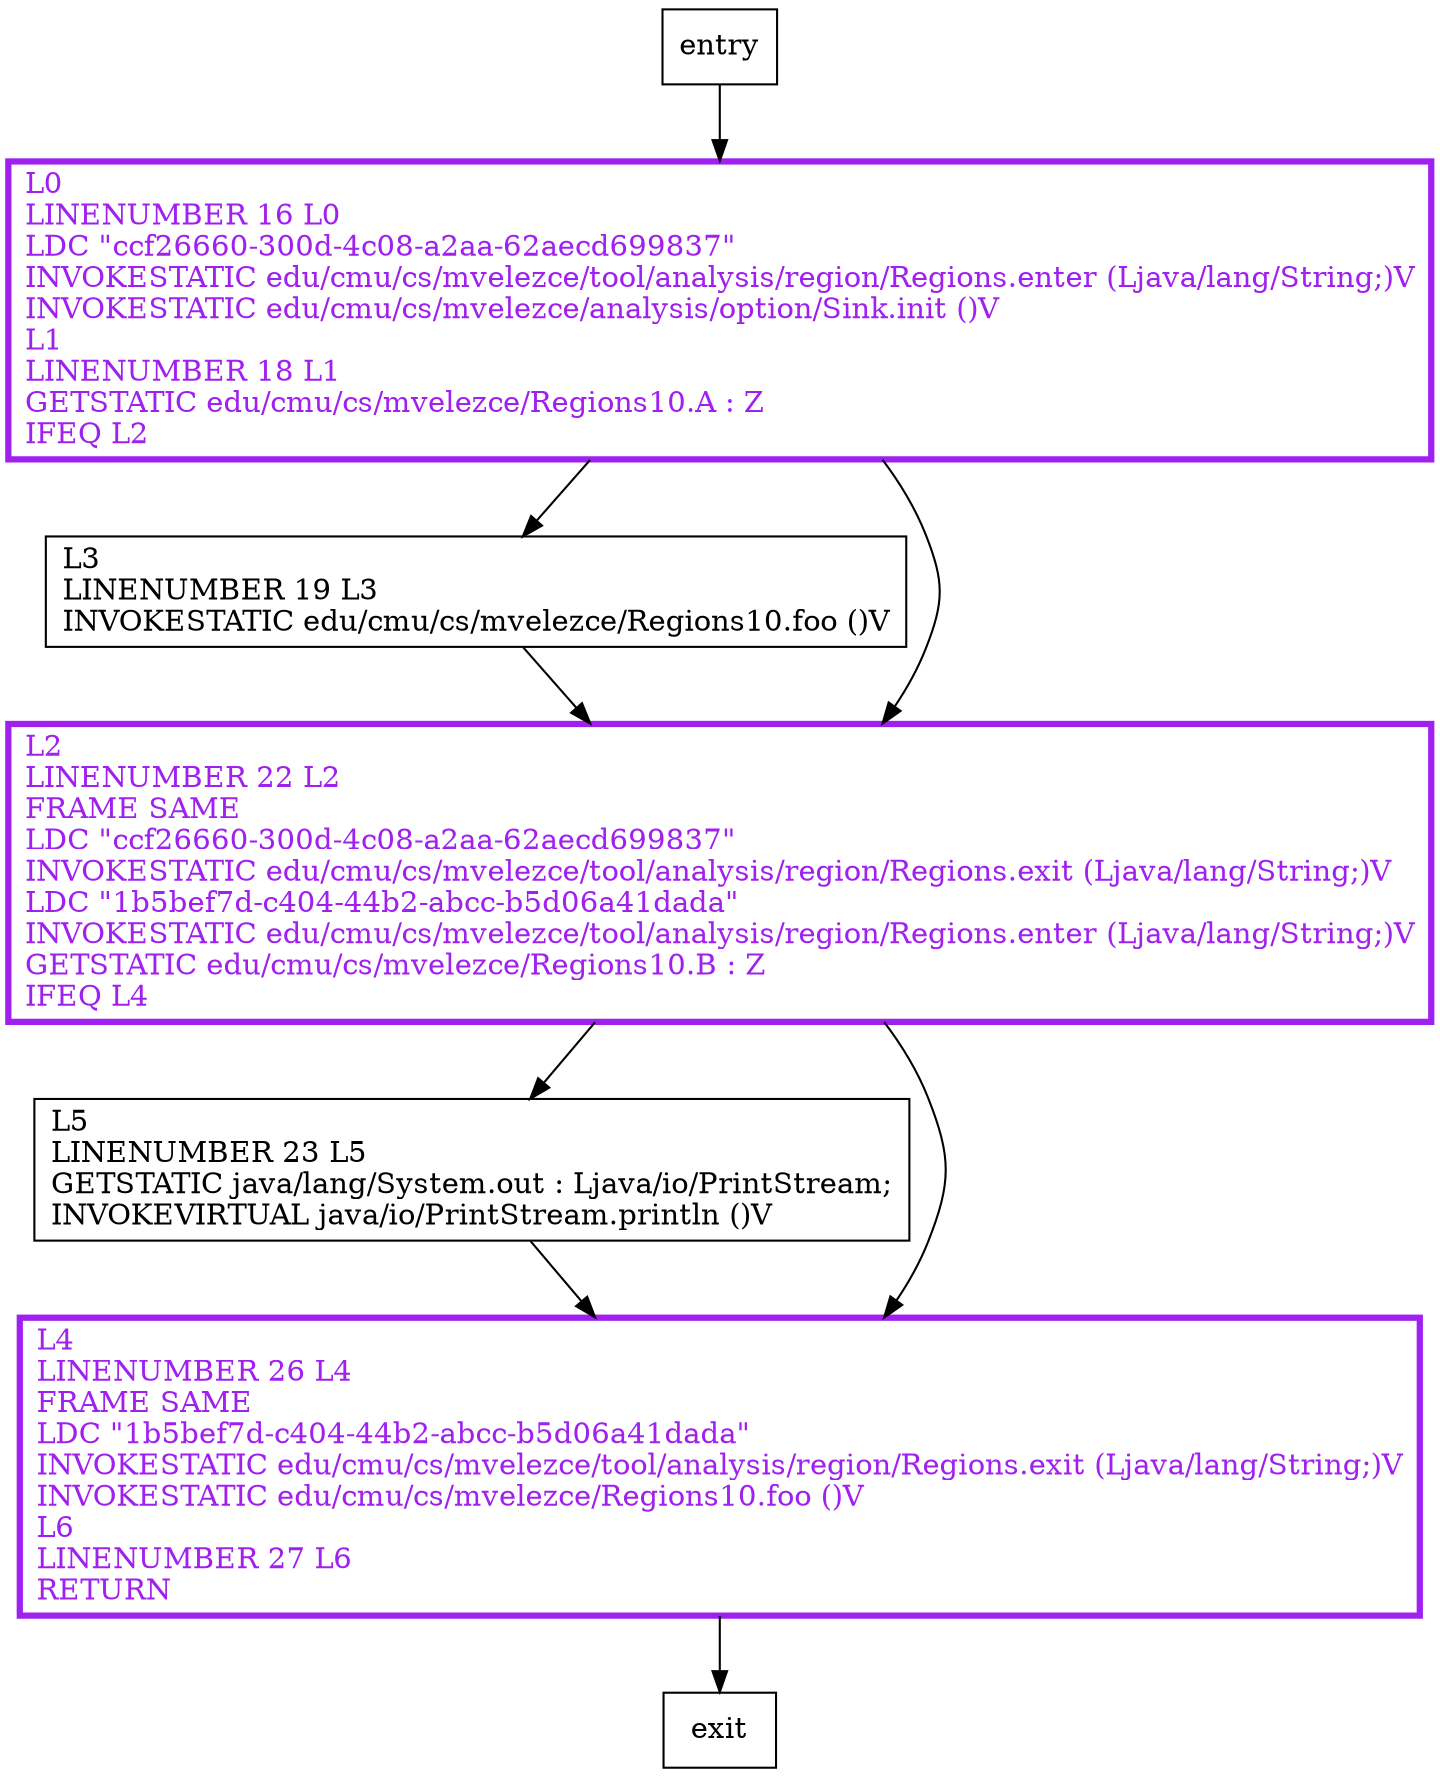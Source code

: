 digraph main {
node [shape=record];
1920681737 [label="L3\lLINENUMBER 19 L3\lINVOKESTATIC edu/cmu/cs/mvelezce/Regions10.foo ()V\l"];
2018783436 [label="L5\lLINENUMBER 23 L5\lGETSTATIC java/lang/System.out : Ljava/io/PrintStream;\lINVOKEVIRTUAL java/io/PrintStream.println ()V\l"];
1246648070 [label="L2\lLINENUMBER 22 L2\lFRAME SAME\lLDC \"ccf26660-300d-4c08-a2aa-62aecd699837\"\lINVOKESTATIC edu/cmu/cs/mvelezce/tool/analysis/region/Regions.exit (Ljava/lang/String;)V\lLDC \"1b5bef7d-c404-44b2-abcc-b5d06a41dada\"\lINVOKESTATIC edu/cmu/cs/mvelezce/tool/analysis/region/Regions.enter (Ljava/lang/String;)V\lGETSTATIC edu/cmu/cs/mvelezce/Regions10.B : Z\lIFEQ L4\l"];
1380140605 [label="L0\lLINENUMBER 16 L0\lLDC \"ccf26660-300d-4c08-a2aa-62aecd699837\"\lINVOKESTATIC edu/cmu/cs/mvelezce/tool/analysis/region/Regions.enter (Ljava/lang/String;)V\lINVOKESTATIC edu/cmu/cs/mvelezce/analysis/option/Sink.init ()V\lL1\lLINENUMBER 18 L1\lGETSTATIC edu/cmu/cs/mvelezce/Regions10.A : Z\lIFEQ L2\l"];
812575314 [label="L4\lLINENUMBER 26 L4\lFRAME SAME\lLDC \"1b5bef7d-c404-44b2-abcc-b5d06a41dada\"\lINVOKESTATIC edu/cmu/cs/mvelezce/tool/analysis/region/Regions.exit (Ljava/lang/String;)V\lINVOKESTATIC edu/cmu/cs/mvelezce/Regions10.foo ()V\lL6\lLINENUMBER 27 L6\lRETURN\l"];
entry;
exit;
entry -> 1380140605;
1920681737 -> 1246648070;
2018783436 -> 812575314;
1246648070 -> 2018783436;
1246648070 -> 812575314;
1380140605 -> 1920681737;
1380140605 -> 1246648070;
812575314 -> exit;
1246648070[fontcolor="purple", penwidth=3, color="purple"];
1380140605[fontcolor="purple", penwidth=3, color="purple"];
812575314[fontcolor="purple", penwidth=3, color="purple"];
}
